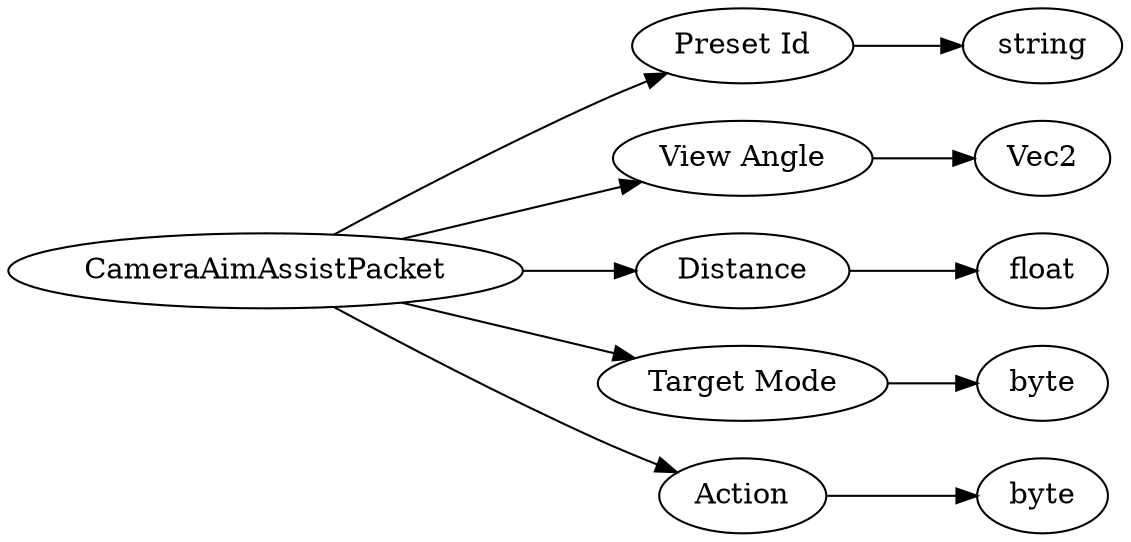digraph "CameraAimAssistPacket" {
rankdir = LR
0
0 -> 1
1 -> 2
0 -> 3
3 -> 4
0 -> 5
5 -> 6
0 -> 7
7 -> 8
0 -> 9
9 -> 10

0 [label="CameraAimAssistPacket",comment="name: \"CameraAimAssistPacket\", typeName: \"\", id: 0, branchId: 316, recurseId: -1, attributes: 0, notes: \"\""];
1 [label="Preset Id",comment="name: \"Preset Id\", typeName: \"\", id: 1, branchId: 0, recurseId: -1, attributes: 0, notes: \"\""];
2 [label="string",comment="name: \"string\", typeName: \"\", id: 2, branchId: 0, recurseId: -1, attributes: 512, notes: \"\""];
3 [label="View Angle",comment="name: \"View Angle\", typeName: \"Vec2\", id: 3, branchId: 0, recurseId: -1, attributes: 256, notes: \"\""];
4 [label="Vec2",comment="name: \"Vec2\", typeName: \"\", id: 4, branchId: 0, recurseId: -1, attributes: 512, notes: \"\""];
5 [label="Distance",comment="name: \"Distance\", typeName: \"\", id: 5, branchId: 0, recurseId: -1, attributes: 0, notes: \"\""];
6 [label="float",comment="name: \"float\", typeName: \"\", id: 6, branchId: 0, recurseId: -1, attributes: 512, notes: \"\""];
7 [label="Target Mode",comment="name: \"Target Mode\", typeName: \"\", id: 7, branchId: 0, recurseId: -1, attributes: 0, notes: \"\""];
8 [label="byte",comment="name: \"byte\", typeName: \"\", id: 8, branchId: 0, recurseId: -1, attributes: 512, notes: \"\""];
9 [label="Action",comment="name: \"Action\", typeName: \"\", id: 9, branchId: 0, recurseId: -1, attributes: 0, notes: \"\""];
10 [label="byte",comment="name: \"byte\", typeName: \"\", id: 10, branchId: 0, recurseId: -1, attributes: 512, notes: \"\""];
{ rank = max;2;4;6;8;10}

}
